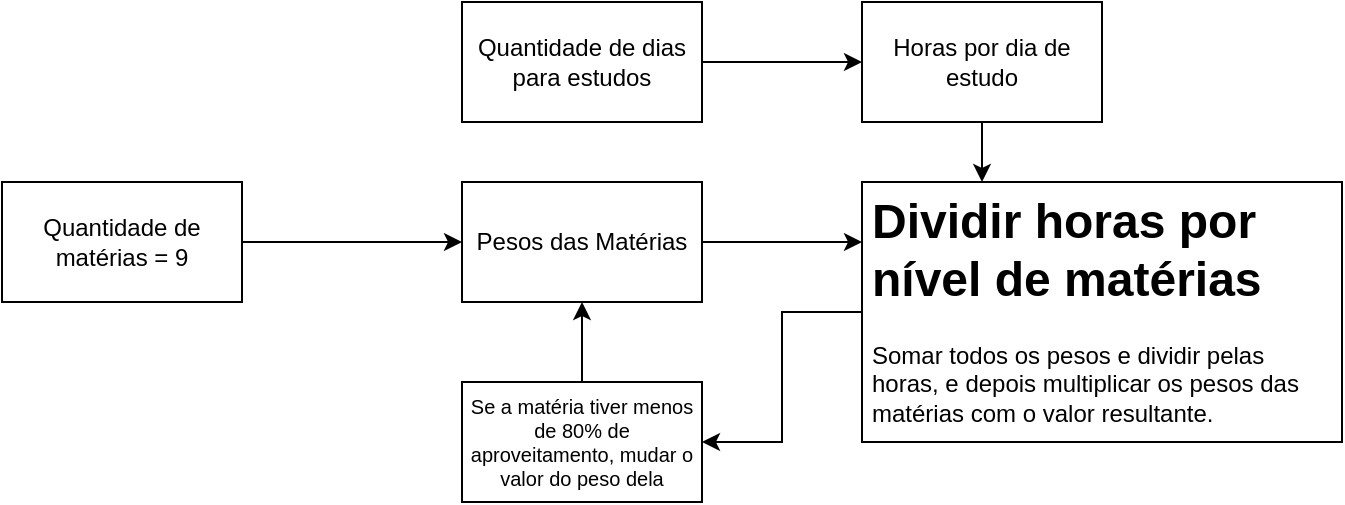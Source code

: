 <mxfile version="20.2.0" type="github">
  <diagram id="npY8XxJWni4S4PRdRHgA" name="Página-1">
    <mxGraphModel dx="813" dy="430" grid="1" gridSize="10" guides="1" tooltips="1" connect="1" arrows="1" fold="1" page="1" pageScale="1" pageWidth="827" pageHeight="1169" math="0" shadow="0">
      <root>
        <mxCell id="0" />
        <mxCell id="1" parent="0" />
        <mxCell id="nBpJdlxHAonD7lvV-VtL-1" value="" style="rounded=0;whiteSpace=wrap;html=1;" vertex="1" parent="1">
          <mxGeometry x="100" y="160" width="120" height="60" as="geometry" />
        </mxCell>
        <mxCell id="nBpJdlxHAonD7lvV-VtL-4" style="edgeStyle=orthogonalEdgeStyle;rounded=0;orthogonalLoop=1;jettySize=auto;html=1;exitX=1;exitY=0.5;exitDx=0;exitDy=0;entryX=0;entryY=0.5;entryDx=0;entryDy=0;" edge="1" parent="1" source="nBpJdlxHAonD7lvV-VtL-2" target="nBpJdlxHAonD7lvV-VtL-3">
          <mxGeometry relative="1" as="geometry" />
        </mxCell>
        <mxCell id="nBpJdlxHAonD7lvV-VtL-2" value="Quantidade de matérias = 9" style="text;html=1;strokeColor=none;fillColor=none;align=center;verticalAlign=middle;whiteSpace=wrap;rounded=0;" vertex="1" parent="1">
          <mxGeometry x="100" y="160" width="120" height="60" as="geometry" />
        </mxCell>
        <mxCell id="nBpJdlxHAonD7lvV-VtL-3" value="" style="rounded=0;whiteSpace=wrap;html=1;" vertex="1" parent="1">
          <mxGeometry x="330" y="160" width="120" height="60" as="geometry" />
        </mxCell>
        <mxCell id="nBpJdlxHAonD7lvV-VtL-15" style="edgeStyle=orthogonalEdgeStyle;rounded=0;orthogonalLoop=1;jettySize=auto;html=1;entryX=0;entryY=0.5;entryDx=0;entryDy=0;" edge="1" parent="1" source="nBpJdlxHAonD7lvV-VtL-5">
          <mxGeometry relative="1" as="geometry">
            <mxPoint x="530" y="190" as="targetPoint" />
          </mxGeometry>
        </mxCell>
        <mxCell id="nBpJdlxHAonD7lvV-VtL-5" value="Pesos das Matérias" style="text;html=1;strokeColor=none;fillColor=none;align=center;verticalAlign=middle;whiteSpace=wrap;rounded=0;" vertex="1" parent="1">
          <mxGeometry x="330" y="160" width="120" height="60" as="geometry" />
        </mxCell>
        <mxCell id="nBpJdlxHAonD7lvV-VtL-6" value="" style="rounded=0;whiteSpace=wrap;html=1;" vertex="1" parent="1">
          <mxGeometry x="330" y="70" width="120" height="60" as="geometry" />
        </mxCell>
        <mxCell id="nBpJdlxHAonD7lvV-VtL-11" style="edgeStyle=orthogonalEdgeStyle;rounded=0;orthogonalLoop=1;jettySize=auto;html=1;exitX=1;exitY=0.5;exitDx=0;exitDy=0;entryX=0;entryY=0.5;entryDx=0;entryDy=0;" edge="1" parent="1" source="nBpJdlxHAonD7lvV-VtL-7" target="nBpJdlxHAonD7lvV-VtL-10">
          <mxGeometry relative="1" as="geometry" />
        </mxCell>
        <mxCell id="nBpJdlxHAonD7lvV-VtL-7" value="Quantidade de dias para estudos" style="text;html=1;strokeColor=none;fillColor=none;align=center;verticalAlign=middle;whiteSpace=wrap;rounded=0;" vertex="1" parent="1">
          <mxGeometry x="330" y="70" width="120" height="60" as="geometry" />
        </mxCell>
        <mxCell id="nBpJdlxHAonD7lvV-VtL-9" value="" style="rounded=0;whiteSpace=wrap;html=1;" vertex="1" parent="1">
          <mxGeometry x="530" y="70" width="120" height="60" as="geometry" />
        </mxCell>
        <mxCell id="nBpJdlxHAonD7lvV-VtL-14" style="edgeStyle=orthogonalEdgeStyle;rounded=0;orthogonalLoop=1;jettySize=auto;html=1;entryX=0.5;entryY=0;entryDx=0;entryDy=0;" edge="1" parent="1" source="nBpJdlxHAonD7lvV-VtL-10">
          <mxGeometry relative="1" as="geometry">
            <mxPoint x="590" y="160" as="targetPoint" />
          </mxGeometry>
        </mxCell>
        <mxCell id="nBpJdlxHAonD7lvV-VtL-10" value="Horas por dia de estudo" style="text;html=1;strokeColor=none;fillColor=none;align=center;verticalAlign=middle;whiteSpace=wrap;rounded=0;" vertex="1" parent="1">
          <mxGeometry x="530" y="70" width="120" height="60" as="geometry" />
        </mxCell>
        <mxCell id="nBpJdlxHAonD7lvV-VtL-12" value="" style="rounded=0;whiteSpace=wrap;html=1;" vertex="1" parent="1">
          <mxGeometry x="530" y="160" width="240" height="130" as="geometry" />
        </mxCell>
        <mxCell id="nBpJdlxHAonD7lvV-VtL-21" style="edgeStyle=orthogonalEdgeStyle;rounded=0;orthogonalLoop=1;jettySize=auto;html=1;entryX=1;entryY=0.5;entryDx=0;entryDy=0;fontSize=10;" edge="1" parent="1" source="nBpJdlxHAonD7lvV-VtL-16" target="nBpJdlxHAonD7lvV-VtL-20">
          <mxGeometry relative="1" as="geometry" />
        </mxCell>
        <mxCell id="nBpJdlxHAonD7lvV-VtL-16" value="&lt;h1 style=&quot;&quot;&gt;Dividir horas por nível de matérias&lt;br&gt;&lt;/h1&gt;&lt;p style=&quot;&quot;&gt;Somar todos os pesos e dividir pelas horas, e depois multiplicar os pesos das matérias com o valor resultante.&lt;br&gt;&lt;/p&gt;&lt;p style=&quot;&quot;&gt;&lt;br&gt;&lt;/p&gt;" style="text;html=1;strokeColor=none;fillColor=none;spacing=5;spacingTop=-20;whiteSpace=wrap;overflow=hidden;rounded=0;" vertex="1" parent="1">
          <mxGeometry x="530" y="160" width="230" height="130" as="geometry" />
        </mxCell>
        <mxCell id="nBpJdlxHAonD7lvV-VtL-19" value="" style="rounded=0;whiteSpace=wrap;html=1;fontSize=10;" vertex="1" parent="1">
          <mxGeometry x="330" y="260" width="120" height="60" as="geometry" />
        </mxCell>
        <mxCell id="nBpJdlxHAonD7lvV-VtL-22" style="edgeStyle=orthogonalEdgeStyle;rounded=0;orthogonalLoop=1;jettySize=auto;html=1;entryX=0.5;entryY=1;entryDx=0;entryDy=0;fontSize=10;" edge="1" parent="1" source="nBpJdlxHAonD7lvV-VtL-20" target="nBpJdlxHAonD7lvV-VtL-5">
          <mxGeometry relative="1" as="geometry" />
        </mxCell>
        <mxCell id="nBpJdlxHAonD7lvV-VtL-20" value="Se a matéria tiver menos de 80% de aproveitamento, mudar o valor do peso dela" style="text;html=1;strokeColor=none;fillColor=none;align=center;verticalAlign=middle;whiteSpace=wrap;rounded=0;fontSize=10;" vertex="1" parent="1">
          <mxGeometry x="330" y="260" width="120" height="60" as="geometry" />
        </mxCell>
      </root>
    </mxGraphModel>
  </diagram>
</mxfile>
